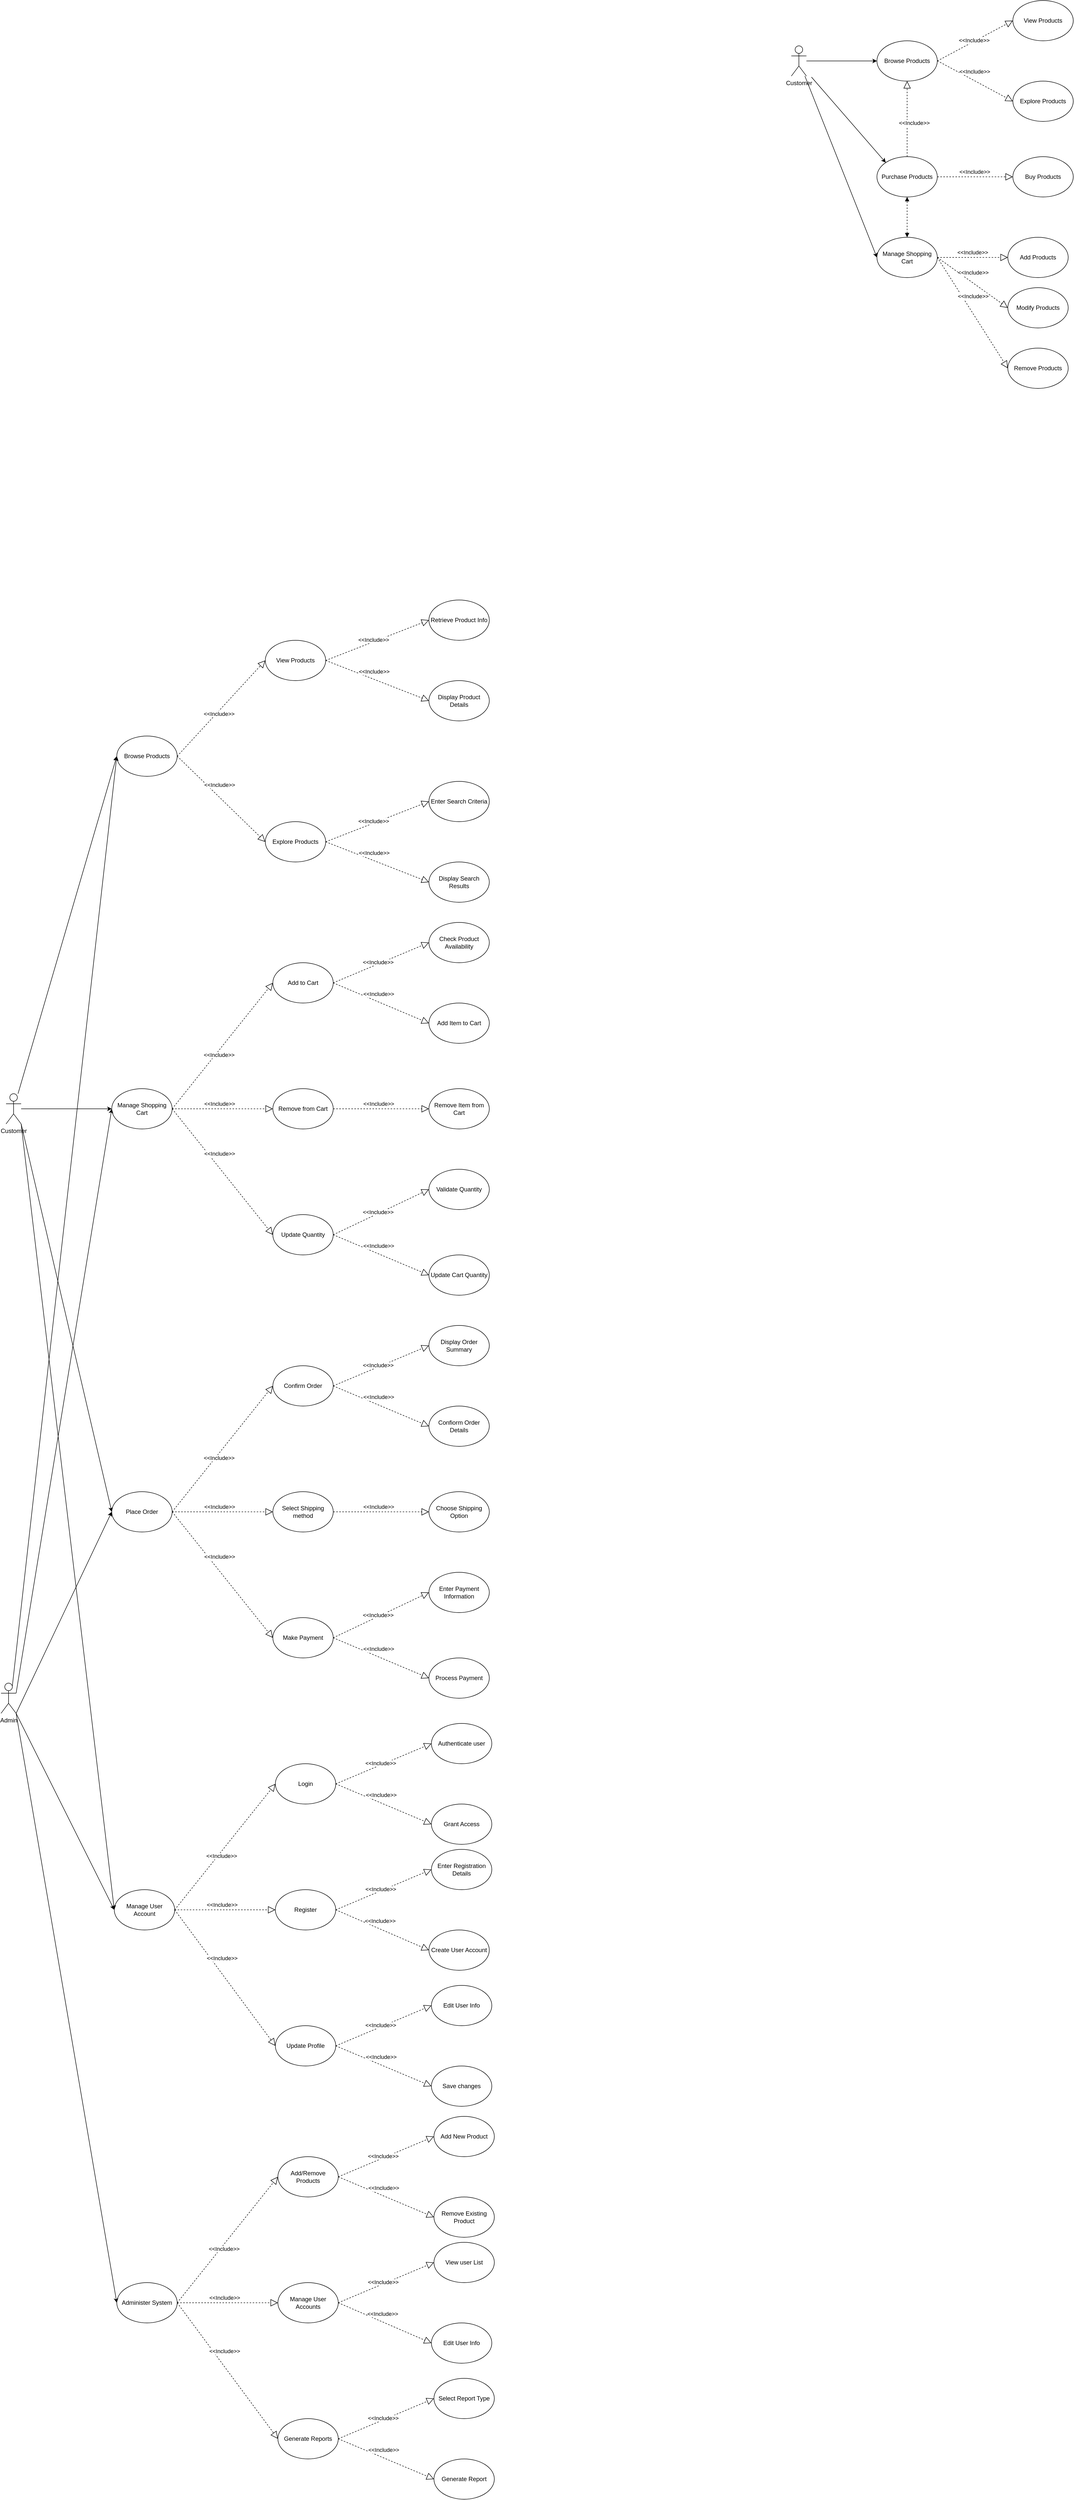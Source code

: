 <mxfile version="22.1.16" type="device">
  <diagram name="Page-1" id="H2FOLK643TPE5QBh98ee">
    <mxGraphModel dx="5736" dy="4572" grid="1" gridSize="10" guides="1" tooltips="1" connect="1" arrows="1" fold="1" page="1" pageScale="1" pageWidth="850" pageHeight="1100" math="0" shadow="0">
      <root>
        <mxCell id="0" />
        <mxCell id="1" parent="0" />
        <mxCell id="lQDMYS4VdhFnoV8wPL4G-13" style="edgeStyle=orthogonalEdgeStyle;rounded=0;orthogonalLoop=1;jettySize=auto;html=1;entryX=0;entryY=0.5;entryDx=0;entryDy=0;" parent="1" source="lQDMYS4VdhFnoV8wPL4G-1" target="lQDMYS4VdhFnoV8wPL4G-12" edge="1">
          <mxGeometry relative="1" as="geometry" />
        </mxCell>
        <mxCell id="lQDMYS4VdhFnoV8wPL4G-1" value="Customer" style="shape=umlActor;verticalLabelPosition=bottom;verticalAlign=top;html=1;outlineConnect=0;" parent="1" vertex="1">
          <mxGeometry x="1620" y="-500" width="30" height="60" as="geometry" />
        </mxCell>
        <mxCell id="lQDMYS4VdhFnoV8wPL4G-12" value="Browse Products" style="ellipse;whiteSpace=wrap;html=1;" parent="1" vertex="1">
          <mxGeometry x="1790" y="-510" width="120" height="80" as="geometry" />
        </mxCell>
        <mxCell id="lQDMYS4VdhFnoV8wPL4G-14" value="View&amp;nbsp;Products" style="ellipse;whiteSpace=wrap;html=1;" parent="1" vertex="1">
          <mxGeometry x="2060" y="-590" width="120" height="80" as="geometry" />
        </mxCell>
        <mxCell id="lQDMYS4VdhFnoV8wPL4G-16" value="Explore Products" style="ellipse;whiteSpace=wrap;html=1;" parent="1" vertex="1">
          <mxGeometry x="2060" y="-430" width="120" height="80" as="geometry" />
        </mxCell>
        <mxCell id="lQDMYS4VdhFnoV8wPL4G-18" value="" style="endArrow=block;dashed=1;endFill=0;endSize=12;html=1;rounded=0;exitX=1;exitY=0.5;exitDx=0;exitDy=0;entryX=0;entryY=0.5;entryDx=0;entryDy=0;" parent="1" target="lQDMYS4VdhFnoV8wPL4G-16" edge="1">
          <mxGeometry width="160" relative="1" as="geometry">
            <mxPoint x="1910" y="-470.34" as="sourcePoint" />
            <mxPoint x="2050" y="-470.34" as="targetPoint" />
          </mxGeometry>
        </mxCell>
        <mxCell id="lQDMYS4VdhFnoV8wPL4G-20" value="&amp;lt;&amp;lt;Include&amp;gt;&amp;gt;" style="edgeLabel;html=1;align=center;verticalAlign=middle;resizable=0;points=[];" parent="lQDMYS4VdhFnoV8wPL4G-18" vertex="1" connectable="0">
          <mxGeometry x="-0.217" y="1" relative="1" as="geometry">
            <mxPoint x="15" y="-9" as="offset" />
          </mxGeometry>
        </mxCell>
        <mxCell id="lQDMYS4VdhFnoV8wPL4G-21" value="" style="endArrow=block;dashed=1;endFill=0;endSize=12;html=1;rounded=0;exitX=1;exitY=0.5;exitDx=0;exitDy=0;entryX=0;entryY=0.5;entryDx=0;entryDy=0;" parent="1" source="lQDMYS4VdhFnoV8wPL4G-12" target="lQDMYS4VdhFnoV8wPL4G-14" edge="1">
          <mxGeometry width="160" relative="1" as="geometry">
            <mxPoint x="1930" y="-560" as="sourcePoint" />
            <mxPoint x="2070" y="-560" as="targetPoint" />
          </mxGeometry>
        </mxCell>
        <mxCell id="lQDMYS4VdhFnoV8wPL4G-22" value="&amp;lt;&amp;lt;Include&amp;gt;&amp;gt;" style="edgeLabel;html=1;align=center;verticalAlign=middle;resizable=0;points=[];" parent="lQDMYS4VdhFnoV8wPL4G-21" vertex="1" connectable="0">
          <mxGeometry x="-0.217" y="1" relative="1" as="geometry">
            <mxPoint x="15" y="-9" as="offset" />
          </mxGeometry>
        </mxCell>
        <mxCell id="lQDMYS4VdhFnoV8wPL4G-23" style="rounded=0;orthogonalLoop=1;jettySize=auto;html=1;entryX=0;entryY=0.5;entryDx=0;entryDy=0;" parent="1" source="lQDMYS4VdhFnoV8wPL4G-1" target="lQDMYS4VdhFnoV8wPL4G-34" edge="1">
          <mxGeometry relative="1" as="geometry">
            <mxPoint x="1610" y="-320.002" as="sourcePoint" />
            <mxPoint x="1750.0" y="-112.26" as="targetPoint" />
          </mxGeometry>
        </mxCell>
        <mxCell id="lQDMYS4VdhFnoV8wPL4G-25" value="Purchase Products" style="ellipse;whiteSpace=wrap;html=1;" parent="1" vertex="1">
          <mxGeometry x="1790" y="-280" width="120" height="80" as="geometry" />
        </mxCell>
        <mxCell id="lQDMYS4VdhFnoV8wPL4G-26" value="Buy Products" style="ellipse;whiteSpace=wrap;html=1;" parent="1" vertex="1">
          <mxGeometry x="2060" y="-280" width="120" height="80" as="geometry" />
        </mxCell>
        <mxCell id="lQDMYS4VdhFnoV8wPL4G-30" value="" style="endArrow=block;dashed=1;endFill=0;endSize=12;html=1;rounded=0;exitX=1;exitY=0.5;exitDx=0;exitDy=0;entryX=0;entryY=0.5;entryDx=0;entryDy=0;" parent="1" source="lQDMYS4VdhFnoV8wPL4G-25" target="lQDMYS4VdhFnoV8wPL4G-26" edge="1">
          <mxGeometry width="160" relative="1" as="geometry">
            <mxPoint x="1930" y="-330" as="sourcePoint" />
            <mxPoint x="2070" y="-330" as="targetPoint" />
          </mxGeometry>
        </mxCell>
        <mxCell id="lQDMYS4VdhFnoV8wPL4G-31" value="&amp;lt;&amp;lt;Include&amp;gt;&amp;gt;" style="edgeLabel;html=1;align=center;verticalAlign=middle;resizable=0;points=[];" parent="lQDMYS4VdhFnoV8wPL4G-30" vertex="1" connectable="0">
          <mxGeometry x="-0.217" y="1" relative="1" as="geometry">
            <mxPoint x="15" y="-9" as="offset" />
          </mxGeometry>
        </mxCell>
        <mxCell id="lQDMYS4VdhFnoV8wPL4G-32" value="" style="endArrow=block;dashed=1;endFill=0;endSize=12;html=1;rounded=0;exitX=0.5;exitY=0;exitDx=0;exitDy=0;entryX=0.5;entryY=1;entryDx=0;entryDy=0;" parent="1" source="lQDMYS4VdhFnoV8wPL4G-25" target="lQDMYS4VdhFnoV8wPL4G-12" edge="1">
          <mxGeometry width="160" relative="1" as="geometry">
            <mxPoint x="1860" y="-160" as="sourcePoint" />
            <mxPoint x="2010" y="-160" as="targetPoint" />
          </mxGeometry>
        </mxCell>
        <mxCell id="lQDMYS4VdhFnoV8wPL4G-33" value="&amp;lt;&amp;lt;Include&amp;gt;&amp;gt;" style="edgeLabel;html=1;align=center;verticalAlign=middle;resizable=0;points=[];" parent="lQDMYS4VdhFnoV8wPL4G-32" vertex="1" connectable="0">
          <mxGeometry x="-0.217" y="1" relative="1" as="geometry">
            <mxPoint x="15" y="-9" as="offset" />
          </mxGeometry>
        </mxCell>
        <mxCell id="lQDMYS4VdhFnoV8wPL4G-34" value="Manage Shopping Cart" style="ellipse;whiteSpace=wrap;html=1;" parent="1" vertex="1">
          <mxGeometry x="1790" y="-120" width="120" height="80" as="geometry" />
        </mxCell>
        <mxCell id="lQDMYS4VdhFnoV8wPL4G-35" value="Add Products" style="ellipse;whiteSpace=wrap;html=1;" parent="1" vertex="1">
          <mxGeometry x="2050" y="-120" width="120" height="80" as="geometry" />
        </mxCell>
        <mxCell id="lQDMYS4VdhFnoV8wPL4G-36" value="" style="endArrow=block;dashed=1;endFill=0;endSize=12;html=1;rounded=0;exitX=1;exitY=0.5;exitDx=0;exitDy=0;entryX=0;entryY=0.5;entryDx=0;entryDy=0;" parent="1" source="lQDMYS4VdhFnoV8wPL4G-34" target="lQDMYS4VdhFnoV8wPL4G-35" edge="1">
          <mxGeometry width="160" relative="1" as="geometry">
            <mxPoint x="1930" y="-170" as="sourcePoint" />
            <mxPoint x="2070" y="-170" as="targetPoint" />
          </mxGeometry>
        </mxCell>
        <mxCell id="lQDMYS4VdhFnoV8wPL4G-37" value="&amp;lt;&amp;lt;Include&amp;gt;&amp;gt;" style="edgeLabel;html=1;align=center;verticalAlign=middle;resizable=0;points=[];" parent="lQDMYS4VdhFnoV8wPL4G-36" vertex="1" connectable="0">
          <mxGeometry x="-0.217" y="1" relative="1" as="geometry">
            <mxPoint x="15" y="-9" as="offset" />
          </mxGeometry>
        </mxCell>
        <mxCell id="lQDMYS4VdhFnoV8wPL4G-42" style="rounded=0;orthogonalLoop=1;jettySize=auto;html=1;entryX=0;entryY=0;entryDx=0;entryDy=0;" parent="1" target="lQDMYS4VdhFnoV8wPL4G-25" edge="1">
          <mxGeometry relative="1" as="geometry">
            <mxPoint x="1660" y="-438" as="sourcePoint" />
            <mxPoint x="1800" y="-230" as="targetPoint" />
          </mxGeometry>
        </mxCell>
        <mxCell id="lQDMYS4VdhFnoV8wPL4G-43" value="Modify Products" style="ellipse;whiteSpace=wrap;html=1;" parent="1" vertex="1">
          <mxGeometry x="2050" y="-20" width="120" height="80" as="geometry" />
        </mxCell>
        <mxCell id="lQDMYS4VdhFnoV8wPL4G-44" value="" style="endArrow=block;dashed=1;endFill=0;endSize=12;html=1;rounded=0;exitX=1;exitY=0.5;exitDx=0;exitDy=0;entryX=0;entryY=0.5;entryDx=0;entryDy=0;" parent="1" source="lQDMYS4VdhFnoV8wPL4G-34" target="lQDMYS4VdhFnoV8wPL4G-43" edge="1">
          <mxGeometry width="160" relative="1" as="geometry">
            <mxPoint x="1910" y="20" as="sourcePoint" />
            <mxPoint x="2070" y="-70" as="targetPoint" />
          </mxGeometry>
        </mxCell>
        <mxCell id="lQDMYS4VdhFnoV8wPL4G-45" value="&amp;lt;&amp;lt;Include&amp;gt;&amp;gt;" style="edgeLabel;html=1;align=center;verticalAlign=middle;resizable=0;points=[];" parent="lQDMYS4VdhFnoV8wPL4G-44" vertex="1" connectable="0">
          <mxGeometry x="-0.217" y="1" relative="1" as="geometry">
            <mxPoint x="15" y="-9" as="offset" />
          </mxGeometry>
        </mxCell>
        <mxCell id="lQDMYS4VdhFnoV8wPL4G-46" value="Remove Products" style="ellipse;whiteSpace=wrap;html=1;" parent="1" vertex="1">
          <mxGeometry x="2050" y="100" width="120" height="80" as="geometry" />
        </mxCell>
        <mxCell id="lQDMYS4VdhFnoV8wPL4G-47" value="" style="endArrow=block;dashed=1;endFill=0;endSize=12;html=1;rounded=0;exitX=1;exitY=0.5;exitDx=0;exitDy=0;entryX=0;entryY=0.5;entryDx=0;entryDy=0;" parent="1" source="lQDMYS4VdhFnoV8wPL4G-34" target="lQDMYS4VdhFnoV8wPL4G-46" edge="1">
          <mxGeometry width="160" relative="1" as="geometry">
            <mxPoint x="1910" y="140" as="sourcePoint" />
            <mxPoint x="2070" y="50" as="targetPoint" />
          </mxGeometry>
        </mxCell>
        <mxCell id="lQDMYS4VdhFnoV8wPL4G-48" value="&amp;lt;&amp;lt;Include&amp;gt;&amp;gt;" style="edgeLabel;html=1;align=center;verticalAlign=middle;resizable=0;points=[];" parent="lQDMYS4VdhFnoV8wPL4G-47" vertex="1" connectable="0">
          <mxGeometry x="-0.217" y="1" relative="1" as="geometry">
            <mxPoint x="15" y="-9" as="offset" />
          </mxGeometry>
        </mxCell>
        <mxCell id="lQDMYS4VdhFnoV8wPL4G-51" value="" style="endArrow=block;startArrow=block;endFill=1;startFill=1;html=1;rounded=0;exitX=0.5;exitY=0;exitDx=0;exitDy=0;entryX=0.5;entryY=1;entryDx=0;entryDy=0;dashed=1;" parent="1" source="lQDMYS4VdhFnoV8wPL4G-34" target="lQDMYS4VdhFnoV8wPL4G-25" edge="1">
          <mxGeometry width="160" relative="1" as="geometry">
            <mxPoint x="1910" y="-160" as="sourcePoint" />
            <mxPoint x="2070" y="-160" as="targetPoint" />
          </mxGeometry>
        </mxCell>
        <mxCell id="QdD4jBaarpmnHsl3jWZD-4" value="Browse Products" style="ellipse;whiteSpace=wrap;html=1;" vertex="1" parent="1">
          <mxGeometry x="280" y="870" width="120" height="80" as="geometry" />
        </mxCell>
        <mxCell id="QdD4jBaarpmnHsl3jWZD-5" style="rounded=0;orthogonalLoop=1;jettySize=auto;html=1;entryX=0;entryY=0.5;entryDx=0;entryDy=0;" edge="1" parent="1" source="QdD4jBaarpmnHsl3jWZD-6" target="QdD4jBaarpmnHsl3jWZD-4">
          <mxGeometry relative="1" as="geometry">
            <mxPoint x="170" y="690" as="sourcePoint" />
            <mxPoint x="310" y="690" as="targetPoint" />
          </mxGeometry>
        </mxCell>
        <mxCell id="QdD4jBaarpmnHsl3jWZD-6" value="Customer" style="shape=umlActor;verticalLabelPosition=bottom;verticalAlign=top;html=1;outlineConnect=0;" vertex="1" parent="1">
          <mxGeometry x="60" y="1580" width="30" height="60" as="geometry" />
        </mxCell>
        <mxCell id="QdD4jBaarpmnHsl3jWZD-7" value="View&amp;nbsp;Products" style="ellipse;whiteSpace=wrap;html=1;" vertex="1" parent="1">
          <mxGeometry x="575" y="680" width="120" height="80" as="geometry" />
        </mxCell>
        <mxCell id="QdD4jBaarpmnHsl3jWZD-8" value="Explore Products" style="ellipse;whiteSpace=wrap;html=1;" vertex="1" parent="1">
          <mxGeometry x="575" y="1040" width="120" height="80" as="geometry" />
        </mxCell>
        <mxCell id="QdD4jBaarpmnHsl3jWZD-9" value="" style="endArrow=block;dashed=1;endFill=0;endSize=12;html=1;rounded=0;exitX=1;exitY=0.5;exitDx=0;exitDy=0;entryX=0;entryY=0.5;entryDx=0;entryDy=0;" edge="1" parent="1" target="QdD4jBaarpmnHsl3jWZD-8" source="QdD4jBaarpmnHsl3jWZD-4">
          <mxGeometry width="160" relative="1" as="geometry">
            <mxPoint x="425" y="909.66" as="sourcePoint" />
            <mxPoint x="565" y="909.66" as="targetPoint" />
          </mxGeometry>
        </mxCell>
        <mxCell id="QdD4jBaarpmnHsl3jWZD-10" value="&amp;lt;&amp;lt;Include&amp;gt;&amp;gt;" style="edgeLabel;html=1;align=center;verticalAlign=middle;resizable=0;points=[];" vertex="1" connectable="0" parent="QdD4jBaarpmnHsl3jWZD-9">
          <mxGeometry x="-0.217" y="1" relative="1" as="geometry">
            <mxPoint x="15" y="-9" as="offset" />
          </mxGeometry>
        </mxCell>
        <mxCell id="QdD4jBaarpmnHsl3jWZD-11" value="" style="endArrow=block;dashed=1;endFill=0;endSize=12;html=1;rounded=0;exitX=1;exitY=0.5;exitDx=0;exitDy=0;entryX=0;entryY=0.5;entryDx=0;entryDy=0;" edge="1" parent="1" target="QdD4jBaarpmnHsl3jWZD-7" source="QdD4jBaarpmnHsl3jWZD-4">
          <mxGeometry width="160" relative="1" as="geometry">
            <mxPoint x="425" y="910" as="sourcePoint" />
            <mxPoint x="585" y="820" as="targetPoint" />
          </mxGeometry>
        </mxCell>
        <mxCell id="QdD4jBaarpmnHsl3jWZD-12" value="&amp;lt;&amp;lt;Include&amp;gt;&amp;gt;" style="edgeLabel;html=1;align=center;verticalAlign=middle;resizable=0;points=[];" vertex="1" connectable="0" parent="QdD4jBaarpmnHsl3jWZD-11">
          <mxGeometry x="-0.217" y="1" relative="1" as="geometry">
            <mxPoint x="15" y="-9" as="offset" />
          </mxGeometry>
        </mxCell>
        <mxCell id="QdD4jBaarpmnHsl3jWZD-13" value="Manage Shopping Cart" style="ellipse;whiteSpace=wrap;html=1;" vertex="1" parent="1">
          <mxGeometry x="270" y="1570" width="120" height="80" as="geometry" />
        </mxCell>
        <mxCell id="QdD4jBaarpmnHsl3jWZD-14" value="Add to Cart" style="ellipse;whiteSpace=wrap;html=1;" vertex="1" parent="1">
          <mxGeometry x="590" y="1320" width="120" height="80" as="geometry" />
        </mxCell>
        <mxCell id="QdD4jBaarpmnHsl3jWZD-15" value="Remove from Cart" style="ellipse;whiteSpace=wrap;html=1;" vertex="1" parent="1">
          <mxGeometry x="590" y="1570" width="120" height="80" as="geometry" />
        </mxCell>
        <mxCell id="QdD4jBaarpmnHsl3jWZD-16" value="" style="endArrow=block;dashed=1;endFill=0;endSize=12;html=1;rounded=0;exitX=1;exitY=0.5;exitDx=0;exitDy=0;entryX=0;entryY=0.5;entryDx=0;entryDy=0;" edge="1" parent="1" target="QdD4jBaarpmnHsl3jWZD-15" source="QdD4jBaarpmnHsl3jWZD-13">
          <mxGeometry width="160" relative="1" as="geometry">
            <mxPoint x="392.5" y="1290" as="sourcePoint" />
            <mxPoint x="557.5" y="1289.66" as="targetPoint" />
          </mxGeometry>
        </mxCell>
        <mxCell id="QdD4jBaarpmnHsl3jWZD-17" value="&amp;lt;&amp;lt;Include&amp;gt;&amp;gt;" style="edgeLabel;html=1;align=center;verticalAlign=middle;resizable=0;points=[];" vertex="1" connectable="0" parent="QdD4jBaarpmnHsl3jWZD-16">
          <mxGeometry x="-0.217" y="1" relative="1" as="geometry">
            <mxPoint x="15" y="-9" as="offset" />
          </mxGeometry>
        </mxCell>
        <mxCell id="QdD4jBaarpmnHsl3jWZD-18" value="" style="endArrow=block;dashed=1;endFill=0;endSize=12;html=1;rounded=0;exitX=1;exitY=0.5;exitDx=0;exitDy=0;entryX=0;entryY=0.5;entryDx=0;entryDy=0;" edge="1" parent="1" target="QdD4jBaarpmnHsl3jWZD-14" source="QdD4jBaarpmnHsl3jWZD-13">
          <mxGeometry width="160" relative="1" as="geometry">
            <mxPoint x="392.5" y="1290" as="sourcePoint" />
            <mxPoint x="577.5" y="1200" as="targetPoint" />
          </mxGeometry>
        </mxCell>
        <mxCell id="QdD4jBaarpmnHsl3jWZD-19" value="&amp;lt;&amp;lt;Include&amp;gt;&amp;gt;" style="edgeLabel;html=1;align=center;verticalAlign=middle;resizable=0;points=[];" vertex="1" connectable="0" parent="QdD4jBaarpmnHsl3jWZD-18">
          <mxGeometry x="-0.217" y="1" relative="1" as="geometry">
            <mxPoint x="15" y="-9" as="offset" />
          </mxGeometry>
        </mxCell>
        <mxCell id="QdD4jBaarpmnHsl3jWZD-20" value="Update Quantity" style="ellipse;whiteSpace=wrap;html=1;" vertex="1" parent="1">
          <mxGeometry x="590" y="1820" width="120" height="80" as="geometry" />
        </mxCell>
        <mxCell id="QdD4jBaarpmnHsl3jWZD-21" value="" style="endArrow=block;dashed=1;endFill=0;endSize=12;html=1;rounded=0;exitX=1;exitY=0.5;exitDx=0;exitDy=0;entryX=0;entryY=0.5;entryDx=0;entryDy=0;" edge="1" parent="1" target="QdD4jBaarpmnHsl3jWZD-20" source="QdD4jBaarpmnHsl3jWZD-13">
          <mxGeometry width="160" relative="1" as="geometry">
            <mxPoint x="370" y="1420" as="sourcePoint" />
            <mxPoint x="567.5" y="1379.66" as="targetPoint" />
          </mxGeometry>
        </mxCell>
        <mxCell id="QdD4jBaarpmnHsl3jWZD-22" value="&amp;lt;&amp;lt;Include&amp;gt;&amp;gt;" style="edgeLabel;html=1;align=center;verticalAlign=middle;resizable=0;points=[];" vertex="1" connectable="0" parent="QdD4jBaarpmnHsl3jWZD-21">
          <mxGeometry x="-0.217" y="1" relative="1" as="geometry">
            <mxPoint x="15" y="-9" as="offset" />
          </mxGeometry>
        </mxCell>
        <mxCell id="QdD4jBaarpmnHsl3jWZD-23" value="Check Product Availability" style="ellipse;whiteSpace=wrap;html=1;" vertex="1" parent="1">
          <mxGeometry x="900" y="1240" width="120" height="80" as="geometry" />
        </mxCell>
        <mxCell id="QdD4jBaarpmnHsl3jWZD-24" value="Add Item to Cart" style="ellipse;whiteSpace=wrap;html=1;" vertex="1" parent="1">
          <mxGeometry x="900" y="1400" width="120" height="80" as="geometry" />
        </mxCell>
        <mxCell id="QdD4jBaarpmnHsl3jWZD-25" value="" style="endArrow=block;dashed=1;endFill=0;endSize=12;html=1;rounded=0;exitX=1;exitY=0.5;exitDx=0;exitDy=0;entryX=0;entryY=0.5;entryDx=0;entryDy=0;" edge="1" parent="1" target="QdD4jBaarpmnHsl3jWZD-24" source="QdD4jBaarpmnHsl3jWZD-14">
          <mxGeometry width="160" relative="1" as="geometry">
            <mxPoint x="820" y="1260" as="sourcePoint" />
            <mxPoint x="985" y="1259.66" as="targetPoint" />
          </mxGeometry>
        </mxCell>
        <mxCell id="QdD4jBaarpmnHsl3jWZD-26" value="&amp;lt;&amp;lt;Include&amp;gt;&amp;gt;" style="edgeLabel;html=1;align=center;verticalAlign=middle;resizable=0;points=[];" vertex="1" connectable="0" parent="QdD4jBaarpmnHsl3jWZD-25">
          <mxGeometry x="-0.217" y="1" relative="1" as="geometry">
            <mxPoint x="15" y="-9" as="offset" />
          </mxGeometry>
        </mxCell>
        <mxCell id="QdD4jBaarpmnHsl3jWZD-27" value="" style="endArrow=block;dashed=1;endFill=0;endSize=12;html=1;rounded=0;exitX=1;exitY=0.5;exitDx=0;exitDy=0;entryX=0;entryY=0.5;entryDx=0;entryDy=0;" edge="1" parent="1" target="QdD4jBaarpmnHsl3jWZD-23" source="QdD4jBaarpmnHsl3jWZD-14">
          <mxGeometry width="160" relative="1" as="geometry">
            <mxPoint x="820" y="1260" as="sourcePoint" />
            <mxPoint x="1005" y="1170" as="targetPoint" />
          </mxGeometry>
        </mxCell>
        <mxCell id="QdD4jBaarpmnHsl3jWZD-28" value="&amp;lt;&amp;lt;Include&amp;gt;&amp;gt;" style="edgeLabel;html=1;align=center;verticalAlign=middle;resizable=0;points=[];" vertex="1" connectable="0" parent="QdD4jBaarpmnHsl3jWZD-27">
          <mxGeometry x="-0.217" y="1" relative="1" as="geometry">
            <mxPoint x="15" y="-9" as="offset" />
          </mxGeometry>
        </mxCell>
        <mxCell id="QdD4jBaarpmnHsl3jWZD-29" value="Retrieve Product Info" style="ellipse;whiteSpace=wrap;html=1;" vertex="1" parent="1">
          <mxGeometry x="900" y="600" width="120" height="80" as="geometry" />
        </mxCell>
        <mxCell id="QdD4jBaarpmnHsl3jWZD-30" value="Display Product Details" style="ellipse;whiteSpace=wrap;html=1;" vertex="1" parent="1">
          <mxGeometry x="900" y="760" width="120" height="80" as="geometry" />
        </mxCell>
        <mxCell id="QdD4jBaarpmnHsl3jWZD-31" value="" style="endArrow=block;dashed=1;endFill=0;endSize=12;html=1;rounded=0;exitX=1;exitY=0.5;exitDx=0;exitDy=0;entryX=0;entryY=0.5;entryDx=0;entryDy=0;" edge="1" parent="1" target="QdD4jBaarpmnHsl3jWZD-30" source="QdD4jBaarpmnHsl3jWZD-7">
          <mxGeometry width="160" relative="1" as="geometry">
            <mxPoint x="790" y="860" as="sourcePoint" />
            <mxPoint x="1087" y="869.66" as="targetPoint" />
          </mxGeometry>
        </mxCell>
        <mxCell id="QdD4jBaarpmnHsl3jWZD-32" value="&amp;lt;&amp;lt;Include&amp;gt;&amp;gt;" style="edgeLabel;html=1;align=center;verticalAlign=middle;resizable=0;points=[];" vertex="1" connectable="0" parent="QdD4jBaarpmnHsl3jWZD-31">
          <mxGeometry x="-0.217" y="1" relative="1" as="geometry">
            <mxPoint x="15" y="-9" as="offset" />
          </mxGeometry>
        </mxCell>
        <mxCell id="QdD4jBaarpmnHsl3jWZD-33" value="" style="endArrow=block;dashed=1;endFill=0;endSize=12;html=1;rounded=0;exitX=1;exitY=0.5;exitDx=0;exitDy=0;entryX=0;entryY=0.5;entryDx=0;entryDy=0;" edge="1" parent="1" target="QdD4jBaarpmnHsl3jWZD-29" source="QdD4jBaarpmnHsl3jWZD-7">
          <mxGeometry width="160" relative="1" as="geometry">
            <mxPoint x="790" y="860" as="sourcePoint" />
            <mxPoint x="1107" y="780" as="targetPoint" />
          </mxGeometry>
        </mxCell>
        <mxCell id="QdD4jBaarpmnHsl3jWZD-34" value="&amp;lt;&amp;lt;Include&amp;gt;&amp;gt;" style="edgeLabel;html=1;align=center;verticalAlign=middle;resizable=0;points=[];" vertex="1" connectable="0" parent="QdD4jBaarpmnHsl3jWZD-33">
          <mxGeometry x="-0.217" y="1" relative="1" as="geometry">
            <mxPoint x="15" y="-9" as="offset" />
          </mxGeometry>
        </mxCell>
        <mxCell id="QdD4jBaarpmnHsl3jWZD-35" value="Enter Search Criteria" style="ellipse;whiteSpace=wrap;html=1;" vertex="1" parent="1">
          <mxGeometry x="900" y="960" width="120" height="80" as="geometry" />
        </mxCell>
        <mxCell id="QdD4jBaarpmnHsl3jWZD-36" value="Display Search Results" style="ellipse;whiteSpace=wrap;html=1;" vertex="1" parent="1">
          <mxGeometry x="900" y="1120" width="120" height="80" as="geometry" />
        </mxCell>
        <mxCell id="QdD4jBaarpmnHsl3jWZD-37" value="" style="endArrow=block;dashed=1;endFill=0;endSize=12;html=1;rounded=0;exitX=1;exitY=0.5;exitDx=0;exitDy=0;entryX=0;entryY=0.5;entryDx=0;entryDy=0;" edge="1" parent="1" target="QdD4jBaarpmnHsl3jWZD-36" source="QdD4jBaarpmnHsl3jWZD-8">
          <mxGeometry width="160" relative="1" as="geometry">
            <mxPoint x="705" y="1010" as="sourcePoint" />
            <mxPoint x="1097" y="1009.66" as="targetPoint" />
          </mxGeometry>
        </mxCell>
        <mxCell id="QdD4jBaarpmnHsl3jWZD-38" value="&amp;lt;&amp;lt;Include&amp;gt;&amp;gt;" style="edgeLabel;html=1;align=center;verticalAlign=middle;resizable=0;points=[];" vertex="1" connectable="0" parent="QdD4jBaarpmnHsl3jWZD-37">
          <mxGeometry x="-0.217" y="1" relative="1" as="geometry">
            <mxPoint x="15" y="-9" as="offset" />
          </mxGeometry>
        </mxCell>
        <mxCell id="QdD4jBaarpmnHsl3jWZD-39" value="" style="endArrow=block;dashed=1;endFill=0;endSize=12;html=1;rounded=0;exitX=1;exitY=0.5;exitDx=0;exitDy=0;entryX=0;entryY=0.5;entryDx=0;entryDy=0;" edge="1" parent="1" target="QdD4jBaarpmnHsl3jWZD-35" source="QdD4jBaarpmnHsl3jWZD-8">
          <mxGeometry width="160" relative="1" as="geometry">
            <mxPoint x="705" y="1010" as="sourcePoint" />
            <mxPoint x="1117" y="920" as="targetPoint" />
          </mxGeometry>
        </mxCell>
        <mxCell id="QdD4jBaarpmnHsl3jWZD-40" value="&amp;lt;&amp;lt;Include&amp;gt;&amp;gt;" style="edgeLabel;html=1;align=center;verticalAlign=middle;resizable=0;points=[];" vertex="1" connectable="0" parent="QdD4jBaarpmnHsl3jWZD-39">
          <mxGeometry x="-0.217" y="1" relative="1" as="geometry">
            <mxPoint x="15" y="-9" as="offset" />
          </mxGeometry>
        </mxCell>
        <mxCell id="QdD4jBaarpmnHsl3jWZD-41" value="Remove Item from Cart" style="ellipse;whiteSpace=wrap;html=1;" vertex="1" parent="1">
          <mxGeometry x="900" y="1570" width="120" height="80" as="geometry" />
        </mxCell>
        <mxCell id="QdD4jBaarpmnHsl3jWZD-45" value="" style="endArrow=block;dashed=1;endFill=0;endSize=12;html=1;rounded=0;exitX=1;exitY=0.5;exitDx=0;exitDy=0;entryX=0;entryY=0.5;entryDx=0;entryDy=0;" edge="1" parent="1" target="QdD4jBaarpmnHsl3jWZD-41" source="QdD4jBaarpmnHsl3jWZD-15">
          <mxGeometry width="160" relative="1" as="geometry">
            <mxPoint x="780" y="1650" as="sourcePoint" />
            <mxPoint x="1075" y="1460" as="targetPoint" />
          </mxGeometry>
        </mxCell>
        <mxCell id="QdD4jBaarpmnHsl3jWZD-46" value="&amp;lt;&amp;lt;Include&amp;gt;&amp;gt;" style="edgeLabel;html=1;align=center;verticalAlign=middle;resizable=0;points=[];" vertex="1" connectable="0" parent="QdD4jBaarpmnHsl3jWZD-45">
          <mxGeometry x="-0.217" y="1" relative="1" as="geometry">
            <mxPoint x="15" y="-9" as="offset" />
          </mxGeometry>
        </mxCell>
        <mxCell id="QdD4jBaarpmnHsl3jWZD-47" value="Validate Quantity" style="ellipse;whiteSpace=wrap;html=1;" vertex="1" parent="1">
          <mxGeometry x="900" y="1730" width="120" height="80" as="geometry" />
        </mxCell>
        <mxCell id="QdD4jBaarpmnHsl3jWZD-48" value="Update Cart Quantity" style="ellipse;whiteSpace=wrap;html=1;" vertex="1" parent="1">
          <mxGeometry x="900" y="1900" width="120" height="80" as="geometry" />
        </mxCell>
        <mxCell id="QdD4jBaarpmnHsl3jWZD-49" value="" style="endArrow=block;dashed=1;endFill=0;endSize=12;html=1;rounded=0;entryX=0;entryY=0.5;entryDx=0;entryDy=0;exitX=1;exitY=0.5;exitDx=0;exitDy=0;" edge="1" parent="1" target="QdD4jBaarpmnHsl3jWZD-48" source="QdD4jBaarpmnHsl3jWZD-20">
          <mxGeometry width="160" relative="1" as="geometry">
            <mxPoint x="750" y="1820" as="sourcePoint" />
            <mxPoint x="1025" y="1719.66" as="targetPoint" />
          </mxGeometry>
        </mxCell>
        <mxCell id="QdD4jBaarpmnHsl3jWZD-50" value="&amp;lt;&amp;lt;Include&amp;gt;&amp;gt;" style="edgeLabel;html=1;align=center;verticalAlign=middle;resizable=0;points=[];" vertex="1" connectable="0" parent="QdD4jBaarpmnHsl3jWZD-49">
          <mxGeometry x="-0.217" y="1" relative="1" as="geometry">
            <mxPoint x="15" y="-9" as="offset" />
          </mxGeometry>
        </mxCell>
        <mxCell id="QdD4jBaarpmnHsl3jWZD-51" value="" style="endArrow=block;dashed=1;endFill=0;endSize=12;html=1;rounded=0;entryX=0;entryY=0.5;entryDx=0;entryDy=0;exitX=1;exitY=0.5;exitDx=0;exitDy=0;" edge="1" parent="1" target="QdD4jBaarpmnHsl3jWZD-47" source="QdD4jBaarpmnHsl3jWZD-20">
          <mxGeometry width="160" relative="1" as="geometry">
            <mxPoint x="730" y="1810" as="sourcePoint" />
            <mxPoint x="1045" y="1630" as="targetPoint" />
          </mxGeometry>
        </mxCell>
        <mxCell id="QdD4jBaarpmnHsl3jWZD-52" value="&amp;lt;&amp;lt;Include&amp;gt;&amp;gt;" style="edgeLabel;html=1;align=center;verticalAlign=middle;resizable=0;points=[];" vertex="1" connectable="0" parent="QdD4jBaarpmnHsl3jWZD-51">
          <mxGeometry x="-0.217" y="1" relative="1" as="geometry">
            <mxPoint x="15" y="-9" as="offset" />
          </mxGeometry>
        </mxCell>
        <mxCell id="QdD4jBaarpmnHsl3jWZD-53" value="Place Order" style="ellipse;whiteSpace=wrap;html=1;" vertex="1" parent="1">
          <mxGeometry x="270" y="2370" width="120" height="80" as="geometry" />
        </mxCell>
        <mxCell id="QdD4jBaarpmnHsl3jWZD-54" value="Confirm Order" style="ellipse;whiteSpace=wrap;html=1;" vertex="1" parent="1">
          <mxGeometry x="590" y="2120" width="120" height="80" as="geometry" />
        </mxCell>
        <mxCell id="QdD4jBaarpmnHsl3jWZD-55" value="Select Shipping method" style="ellipse;whiteSpace=wrap;html=1;" vertex="1" parent="1">
          <mxGeometry x="590" y="2370" width="120" height="80" as="geometry" />
        </mxCell>
        <mxCell id="QdD4jBaarpmnHsl3jWZD-56" value="" style="endArrow=block;dashed=1;endFill=0;endSize=12;html=1;rounded=0;exitX=1;exitY=0.5;exitDx=0;exitDy=0;entryX=0;entryY=0.5;entryDx=0;entryDy=0;" edge="1" parent="1" source="QdD4jBaarpmnHsl3jWZD-53" target="QdD4jBaarpmnHsl3jWZD-55">
          <mxGeometry width="160" relative="1" as="geometry">
            <mxPoint x="392.5" y="2090" as="sourcePoint" />
            <mxPoint x="557.5" y="2089.66" as="targetPoint" />
          </mxGeometry>
        </mxCell>
        <mxCell id="QdD4jBaarpmnHsl3jWZD-57" value="&amp;lt;&amp;lt;Include&amp;gt;&amp;gt;" style="edgeLabel;html=1;align=center;verticalAlign=middle;resizable=0;points=[];" vertex="1" connectable="0" parent="QdD4jBaarpmnHsl3jWZD-56">
          <mxGeometry x="-0.217" y="1" relative="1" as="geometry">
            <mxPoint x="15" y="-9" as="offset" />
          </mxGeometry>
        </mxCell>
        <mxCell id="QdD4jBaarpmnHsl3jWZD-58" value="" style="endArrow=block;dashed=1;endFill=0;endSize=12;html=1;rounded=0;exitX=1;exitY=0.5;exitDx=0;exitDy=0;entryX=0;entryY=0.5;entryDx=0;entryDy=0;" edge="1" parent="1" source="QdD4jBaarpmnHsl3jWZD-53" target="QdD4jBaarpmnHsl3jWZD-54">
          <mxGeometry width="160" relative="1" as="geometry">
            <mxPoint x="392.5" y="2090" as="sourcePoint" />
            <mxPoint x="577.5" y="2000" as="targetPoint" />
          </mxGeometry>
        </mxCell>
        <mxCell id="QdD4jBaarpmnHsl3jWZD-59" value="&amp;lt;&amp;lt;Include&amp;gt;&amp;gt;" style="edgeLabel;html=1;align=center;verticalAlign=middle;resizable=0;points=[];" vertex="1" connectable="0" parent="QdD4jBaarpmnHsl3jWZD-58">
          <mxGeometry x="-0.217" y="1" relative="1" as="geometry">
            <mxPoint x="15" y="-9" as="offset" />
          </mxGeometry>
        </mxCell>
        <mxCell id="QdD4jBaarpmnHsl3jWZD-60" value="Make Payment" style="ellipse;whiteSpace=wrap;html=1;" vertex="1" parent="1">
          <mxGeometry x="590" y="2620" width="120" height="80" as="geometry" />
        </mxCell>
        <mxCell id="QdD4jBaarpmnHsl3jWZD-61" value="" style="endArrow=block;dashed=1;endFill=0;endSize=12;html=1;rounded=0;exitX=1;exitY=0.5;exitDx=0;exitDy=0;entryX=0;entryY=0.5;entryDx=0;entryDy=0;" edge="1" parent="1" source="QdD4jBaarpmnHsl3jWZD-53" target="QdD4jBaarpmnHsl3jWZD-60">
          <mxGeometry width="160" relative="1" as="geometry">
            <mxPoint x="370" y="2220" as="sourcePoint" />
            <mxPoint x="567.5" y="2179.66" as="targetPoint" />
          </mxGeometry>
        </mxCell>
        <mxCell id="QdD4jBaarpmnHsl3jWZD-62" value="&amp;lt;&amp;lt;Include&amp;gt;&amp;gt;" style="edgeLabel;html=1;align=center;verticalAlign=middle;resizable=0;points=[];" vertex="1" connectable="0" parent="QdD4jBaarpmnHsl3jWZD-61">
          <mxGeometry x="-0.217" y="1" relative="1" as="geometry">
            <mxPoint x="15" y="-9" as="offset" />
          </mxGeometry>
        </mxCell>
        <mxCell id="QdD4jBaarpmnHsl3jWZD-63" value="Display Order Summary" style="ellipse;whiteSpace=wrap;html=1;" vertex="1" parent="1">
          <mxGeometry x="900" y="2040" width="120" height="80" as="geometry" />
        </mxCell>
        <mxCell id="QdD4jBaarpmnHsl3jWZD-64" value="Confiorm Order Details" style="ellipse;whiteSpace=wrap;html=1;" vertex="1" parent="1">
          <mxGeometry x="900" y="2200" width="120" height="80" as="geometry" />
        </mxCell>
        <mxCell id="QdD4jBaarpmnHsl3jWZD-65" value="" style="endArrow=block;dashed=1;endFill=0;endSize=12;html=1;rounded=0;exitX=1;exitY=0.5;exitDx=0;exitDy=0;entryX=0;entryY=0.5;entryDx=0;entryDy=0;" edge="1" parent="1" source="QdD4jBaarpmnHsl3jWZD-54" target="QdD4jBaarpmnHsl3jWZD-64">
          <mxGeometry width="160" relative="1" as="geometry">
            <mxPoint x="820" y="2060" as="sourcePoint" />
            <mxPoint x="985" y="2059.66" as="targetPoint" />
          </mxGeometry>
        </mxCell>
        <mxCell id="QdD4jBaarpmnHsl3jWZD-66" value="&amp;lt;&amp;lt;Include&amp;gt;&amp;gt;" style="edgeLabel;html=1;align=center;verticalAlign=middle;resizable=0;points=[];" vertex="1" connectable="0" parent="QdD4jBaarpmnHsl3jWZD-65">
          <mxGeometry x="-0.217" y="1" relative="1" as="geometry">
            <mxPoint x="15" y="-9" as="offset" />
          </mxGeometry>
        </mxCell>
        <mxCell id="QdD4jBaarpmnHsl3jWZD-67" value="" style="endArrow=block;dashed=1;endFill=0;endSize=12;html=1;rounded=0;exitX=1;exitY=0.5;exitDx=0;exitDy=0;entryX=0;entryY=0.5;entryDx=0;entryDy=0;" edge="1" parent="1" source="QdD4jBaarpmnHsl3jWZD-54" target="QdD4jBaarpmnHsl3jWZD-63">
          <mxGeometry width="160" relative="1" as="geometry">
            <mxPoint x="820" y="2060" as="sourcePoint" />
            <mxPoint x="1005" y="1970" as="targetPoint" />
          </mxGeometry>
        </mxCell>
        <mxCell id="QdD4jBaarpmnHsl3jWZD-68" value="&amp;lt;&amp;lt;Include&amp;gt;&amp;gt;" style="edgeLabel;html=1;align=center;verticalAlign=middle;resizable=0;points=[];" vertex="1" connectable="0" parent="QdD4jBaarpmnHsl3jWZD-67">
          <mxGeometry x="-0.217" y="1" relative="1" as="geometry">
            <mxPoint x="15" y="-9" as="offset" />
          </mxGeometry>
        </mxCell>
        <mxCell id="QdD4jBaarpmnHsl3jWZD-69" value="Choose Shipping Option" style="ellipse;whiteSpace=wrap;html=1;" vertex="1" parent="1">
          <mxGeometry x="900" y="2370" width="120" height="80" as="geometry" />
        </mxCell>
        <mxCell id="QdD4jBaarpmnHsl3jWZD-70" value="" style="endArrow=block;dashed=1;endFill=0;endSize=12;html=1;rounded=0;exitX=1;exitY=0.5;exitDx=0;exitDy=0;entryX=0;entryY=0.5;entryDx=0;entryDy=0;" edge="1" parent="1" source="QdD4jBaarpmnHsl3jWZD-55" target="QdD4jBaarpmnHsl3jWZD-69">
          <mxGeometry width="160" relative="1" as="geometry">
            <mxPoint x="780" y="2450" as="sourcePoint" />
            <mxPoint x="1075" y="2260" as="targetPoint" />
          </mxGeometry>
        </mxCell>
        <mxCell id="QdD4jBaarpmnHsl3jWZD-71" value="&amp;lt;&amp;lt;Include&amp;gt;&amp;gt;" style="edgeLabel;html=1;align=center;verticalAlign=middle;resizable=0;points=[];" vertex="1" connectable="0" parent="QdD4jBaarpmnHsl3jWZD-70">
          <mxGeometry x="-0.217" y="1" relative="1" as="geometry">
            <mxPoint x="15" y="-9" as="offset" />
          </mxGeometry>
        </mxCell>
        <mxCell id="QdD4jBaarpmnHsl3jWZD-72" value="Enter Payment Information" style="ellipse;whiteSpace=wrap;html=1;" vertex="1" parent="1">
          <mxGeometry x="900" y="2530" width="120" height="80" as="geometry" />
        </mxCell>
        <mxCell id="QdD4jBaarpmnHsl3jWZD-73" value="Process Payment" style="ellipse;whiteSpace=wrap;html=1;" vertex="1" parent="1">
          <mxGeometry x="900" y="2700" width="120" height="80" as="geometry" />
        </mxCell>
        <mxCell id="QdD4jBaarpmnHsl3jWZD-74" value="" style="endArrow=block;dashed=1;endFill=0;endSize=12;html=1;rounded=0;entryX=0;entryY=0.5;entryDx=0;entryDy=0;exitX=1;exitY=0.5;exitDx=0;exitDy=0;" edge="1" parent="1" source="QdD4jBaarpmnHsl3jWZD-60" target="QdD4jBaarpmnHsl3jWZD-73">
          <mxGeometry width="160" relative="1" as="geometry">
            <mxPoint x="750" y="2620" as="sourcePoint" />
            <mxPoint x="1025" y="2519.66" as="targetPoint" />
          </mxGeometry>
        </mxCell>
        <mxCell id="QdD4jBaarpmnHsl3jWZD-75" value="&amp;lt;&amp;lt;Include&amp;gt;&amp;gt;" style="edgeLabel;html=1;align=center;verticalAlign=middle;resizable=0;points=[];" vertex="1" connectable="0" parent="QdD4jBaarpmnHsl3jWZD-74">
          <mxGeometry x="-0.217" y="1" relative="1" as="geometry">
            <mxPoint x="15" y="-9" as="offset" />
          </mxGeometry>
        </mxCell>
        <mxCell id="QdD4jBaarpmnHsl3jWZD-76" value="" style="endArrow=block;dashed=1;endFill=0;endSize=12;html=1;rounded=0;entryX=0;entryY=0.5;entryDx=0;entryDy=0;exitX=1;exitY=0.5;exitDx=0;exitDy=0;" edge="1" parent="1" source="QdD4jBaarpmnHsl3jWZD-60" target="QdD4jBaarpmnHsl3jWZD-72">
          <mxGeometry width="160" relative="1" as="geometry">
            <mxPoint x="730" y="2610" as="sourcePoint" />
            <mxPoint x="1045" y="2430" as="targetPoint" />
          </mxGeometry>
        </mxCell>
        <mxCell id="QdD4jBaarpmnHsl3jWZD-77" value="&amp;lt;&amp;lt;Include&amp;gt;&amp;gt;" style="edgeLabel;html=1;align=center;verticalAlign=middle;resizable=0;points=[];" vertex="1" connectable="0" parent="QdD4jBaarpmnHsl3jWZD-76">
          <mxGeometry x="-0.217" y="1" relative="1" as="geometry">
            <mxPoint x="15" y="-9" as="offset" />
          </mxGeometry>
        </mxCell>
        <mxCell id="QdD4jBaarpmnHsl3jWZD-78" value="Manage User Account" style="ellipse;whiteSpace=wrap;html=1;" vertex="1" parent="1">
          <mxGeometry x="275" y="3160" width="120" height="80" as="geometry" />
        </mxCell>
        <mxCell id="QdD4jBaarpmnHsl3jWZD-79" value="Login" style="ellipse;whiteSpace=wrap;html=1;" vertex="1" parent="1">
          <mxGeometry x="595" y="2910" width="120" height="80" as="geometry" />
        </mxCell>
        <mxCell id="QdD4jBaarpmnHsl3jWZD-80" value="Register" style="ellipse;whiteSpace=wrap;html=1;" vertex="1" parent="1">
          <mxGeometry x="595" y="3160" width="120" height="80" as="geometry" />
        </mxCell>
        <mxCell id="QdD4jBaarpmnHsl3jWZD-81" value="" style="endArrow=block;dashed=1;endFill=0;endSize=12;html=1;rounded=0;exitX=1;exitY=0.5;exitDx=0;exitDy=0;entryX=0;entryY=0.5;entryDx=0;entryDy=0;" edge="1" parent="1" source="QdD4jBaarpmnHsl3jWZD-78" target="QdD4jBaarpmnHsl3jWZD-80">
          <mxGeometry width="160" relative="1" as="geometry">
            <mxPoint x="397.5" y="2880" as="sourcePoint" />
            <mxPoint x="562.5" y="2879.66" as="targetPoint" />
          </mxGeometry>
        </mxCell>
        <mxCell id="QdD4jBaarpmnHsl3jWZD-82" value="&amp;lt;&amp;lt;Include&amp;gt;&amp;gt;" style="edgeLabel;html=1;align=center;verticalAlign=middle;resizable=0;points=[];" vertex="1" connectable="0" parent="QdD4jBaarpmnHsl3jWZD-81">
          <mxGeometry x="-0.217" y="1" relative="1" as="geometry">
            <mxPoint x="15" y="-9" as="offset" />
          </mxGeometry>
        </mxCell>
        <mxCell id="QdD4jBaarpmnHsl3jWZD-83" value="" style="endArrow=block;dashed=1;endFill=0;endSize=12;html=1;rounded=0;exitX=1;exitY=0.5;exitDx=0;exitDy=0;entryX=0;entryY=0.5;entryDx=0;entryDy=0;" edge="1" parent="1" source="QdD4jBaarpmnHsl3jWZD-78" target="QdD4jBaarpmnHsl3jWZD-79">
          <mxGeometry width="160" relative="1" as="geometry">
            <mxPoint x="397.5" y="2880" as="sourcePoint" />
            <mxPoint x="582.5" y="2790" as="targetPoint" />
          </mxGeometry>
        </mxCell>
        <mxCell id="QdD4jBaarpmnHsl3jWZD-84" value="&amp;lt;&amp;lt;Include&amp;gt;&amp;gt;" style="edgeLabel;html=1;align=center;verticalAlign=middle;resizable=0;points=[];" vertex="1" connectable="0" parent="QdD4jBaarpmnHsl3jWZD-83">
          <mxGeometry x="-0.217" y="1" relative="1" as="geometry">
            <mxPoint x="15" y="-9" as="offset" />
          </mxGeometry>
        </mxCell>
        <mxCell id="QdD4jBaarpmnHsl3jWZD-85" value="Update Profile" style="ellipse;whiteSpace=wrap;html=1;" vertex="1" parent="1">
          <mxGeometry x="595" y="3430" width="120" height="80" as="geometry" />
        </mxCell>
        <mxCell id="QdD4jBaarpmnHsl3jWZD-86" value="" style="endArrow=block;dashed=1;endFill=0;endSize=12;html=1;rounded=0;exitX=1;exitY=0.5;exitDx=0;exitDy=0;entryX=0;entryY=0.5;entryDx=0;entryDy=0;" edge="1" parent="1" source="QdD4jBaarpmnHsl3jWZD-78" target="QdD4jBaarpmnHsl3jWZD-85">
          <mxGeometry width="160" relative="1" as="geometry">
            <mxPoint x="375" y="3010" as="sourcePoint" />
            <mxPoint x="572.5" y="2969.66" as="targetPoint" />
          </mxGeometry>
        </mxCell>
        <mxCell id="QdD4jBaarpmnHsl3jWZD-87" value="&amp;lt;&amp;lt;Include&amp;gt;&amp;gt;" style="edgeLabel;html=1;align=center;verticalAlign=middle;resizable=0;points=[];" vertex="1" connectable="0" parent="QdD4jBaarpmnHsl3jWZD-86">
          <mxGeometry x="-0.217" y="1" relative="1" as="geometry">
            <mxPoint x="15" y="-9" as="offset" />
          </mxGeometry>
        </mxCell>
        <mxCell id="QdD4jBaarpmnHsl3jWZD-88" value="Authenticate user" style="ellipse;whiteSpace=wrap;html=1;" vertex="1" parent="1">
          <mxGeometry x="905" y="2830" width="120" height="80" as="geometry" />
        </mxCell>
        <mxCell id="QdD4jBaarpmnHsl3jWZD-89" value="Grant Access" style="ellipse;whiteSpace=wrap;html=1;" vertex="1" parent="1">
          <mxGeometry x="905" y="2990" width="120" height="80" as="geometry" />
        </mxCell>
        <mxCell id="QdD4jBaarpmnHsl3jWZD-90" value="" style="endArrow=block;dashed=1;endFill=0;endSize=12;html=1;rounded=0;exitX=1;exitY=0.5;exitDx=0;exitDy=0;entryX=0;entryY=0.5;entryDx=0;entryDy=0;" edge="1" parent="1" source="QdD4jBaarpmnHsl3jWZD-79" target="QdD4jBaarpmnHsl3jWZD-89">
          <mxGeometry width="160" relative="1" as="geometry">
            <mxPoint x="825" y="2850" as="sourcePoint" />
            <mxPoint x="990" y="2849.66" as="targetPoint" />
          </mxGeometry>
        </mxCell>
        <mxCell id="QdD4jBaarpmnHsl3jWZD-91" value="&amp;lt;&amp;lt;Include&amp;gt;&amp;gt;" style="edgeLabel;html=1;align=center;verticalAlign=middle;resizable=0;points=[];" vertex="1" connectable="0" parent="QdD4jBaarpmnHsl3jWZD-90">
          <mxGeometry x="-0.217" y="1" relative="1" as="geometry">
            <mxPoint x="15" y="-9" as="offset" />
          </mxGeometry>
        </mxCell>
        <mxCell id="QdD4jBaarpmnHsl3jWZD-92" value="" style="endArrow=block;dashed=1;endFill=0;endSize=12;html=1;rounded=0;exitX=1;exitY=0.5;exitDx=0;exitDy=0;entryX=0;entryY=0.5;entryDx=0;entryDy=0;" edge="1" parent="1" source="QdD4jBaarpmnHsl3jWZD-79" target="QdD4jBaarpmnHsl3jWZD-88">
          <mxGeometry width="160" relative="1" as="geometry">
            <mxPoint x="825" y="2850" as="sourcePoint" />
            <mxPoint x="1010" y="2760" as="targetPoint" />
          </mxGeometry>
        </mxCell>
        <mxCell id="QdD4jBaarpmnHsl3jWZD-93" value="&amp;lt;&amp;lt;Include&amp;gt;&amp;gt;" style="edgeLabel;html=1;align=center;verticalAlign=middle;resizable=0;points=[];" vertex="1" connectable="0" parent="QdD4jBaarpmnHsl3jWZD-92">
          <mxGeometry x="-0.217" y="1" relative="1" as="geometry">
            <mxPoint x="15" y="-9" as="offset" />
          </mxGeometry>
        </mxCell>
        <mxCell id="QdD4jBaarpmnHsl3jWZD-94" value="Enter Registration Details" style="ellipse;whiteSpace=wrap;html=1;" vertex="1" parent="1">
          <mxGeometry x="905" y="3080" width="120" height="80" as="geometry" />
        </mxCell>
        <mxCell id="QdD4jBaarpmnHsl3jWZD-95" value="" style="endArrow=block;dashed=1;endFill=0;endSize=12;html=1;rounded=0;exitX=1;exitY=0.5;exitDx=0;exitDy=0;entryX=0;entryY=0.5;entryDx=0;entryDy=0;" edge="1" parent="1" source="QdD4jBaarpmnHsl3jWZD-80" target="QdD4jBaarpmnHsl3jWZD-94">
          <mxGeometry width="160" relative="1" as="geometry">
            <mxPoint x="785" y="3240" as="sourcePoint" />
            <mxPoint x="1080" y="3050" as="targetPoint" />
          </mxGeometry>
        </mxCell>
        <mxCell id="QdD4jBaarpmnHsl3jWZD-96" value="&amp;lt;&amp;lt;Include&amp;gt;&amp;gt;" style="edgeLabel;html=1;align=center;verticalAlign=middle;resizable=0;points=[];" vertex="1" connectable="0" parent="QdD4jBaarpmnHsl3jWZD-95">
          <mxGeometry x="-0.217" y="1" relative="1" as="geometry">
            <mxPoint x="15" y="-9" as="offset" />
          </mxGeometry>
        </mxCell>
        <mxCell id="QdD4jBaarpmnHsl3jWZD-97" value="Edit User Info" style="ellipse;whiteSpace=wrap;html=1;" vertex="1" parent="1">
          <mxGeometry x="905" y="3350" width="120" height="80" as="geometry" />
        </mxCell>
        <mxCell id="QdD4jBaarpmnHsl3jWZD-98" value="Save changes" style="ellipse;whiteSpace=wrap;html=1;" vertex="1" parent="1">
          <mxGeometry x="905" y="3510" width="120" height="80" as="geometry" />
        </mxCell>
        <mxCell id="QdD4jBaarpmnHsl3jWZD-99" value="" style="endArrow=block;dashed=1;endFill=0;endSize=12;html=1;rounded=0;entryX=0;entryY=0.5;entryDx=0;entryDy=0;exitX=1;exitY=0.5;exitDx=0;exitDy=0;" edge="1" parent="1" source="QdD4jBaarpmnHsl3jWZD-85" target="QdD4jBaarpmnHsl3jWZD-98">
          <mxGeometry width="160" relative="1" as="geometry">
            <mxPoint x="755" y="3410" as="sourcePoint" />
            <mxPoint x="1030" y="3309.66" as="targetPoint" />
          </mxGeometry>
        </mxCell>
        <mxCell id="QdD4jBaarpmnHsl3jWZD-100" value="&amp;lt;&amp;lt;Include&amp;gt;&amp;gt;" style="edgeLabel;html=1;align=center;verticalAlign=middle;resizable=0;points=[];" vertex="1" connectable="0" parent="QdD4jBaarpmnHsl3jWZD-99">
          <mxGeometry x="-0.217" y="1" relative="1" as="geometry">
            <mxPoint x="15" y="-9" as="offset" />
          </mxGeometry>
        </mxCell>
        <mxCell id="QdD4jBaarpmnHsl3jWZD-101" value="" style="endArrow=block;dashed=1;endFill=0;endSize=12;html=1;rounded=0;entryX=0;entryY=0.5;entryDx=0;entryDy=0;exitX=1;exitY=0.5;exitDx=0;exitDy=0;" edge="1" parent="1" source="QdD4jBaarpmnHsl3jWZD-85" target="QdD4jBaarpmnHsl3jWZD-97">
          <mxGeometry width="160" relative="1" as="geometry">
            <mxPoint x="735" y="3400" as="sourcePoint" />
            <mxPoint x="1050" y="3220" as="targetPoint" />
          </mxGeometry>
        </mxCell>
        <mxCell id="QdD4jBaarpmnHsl3jWZD-102" value="&amp;lt;&amp;lt;Include&amp;gt;&amp;gt;" style="edgeLabel;html=1;align=center;verticalAlign=middle;resizable=0;points=[];" vertex="1" connectable="0" parent="QdD4jBaarpmnHsl3jWZD-101">
          <mxGeometry x="-0.217" y="1" relative="1" as="geometry">
            <mxPoint x="15" y="-9" as="offset" />
          </mxGeometry>
        </mxCell>
        <mxCell id="QdD4jBaarpmnHsl3jWZD-103" value="Create User Account" style="ellipse;whiteSpace=wrap;html=1;" vertex="1" parent="1">
          <mxGeometry x="900" y="3240" width="120" height="80" as="geometry" />
        </mxCell>
        <mxCell id="QdD4jBaarpmnHsl3jWZD-104" value="" style="endArrow=block;dashed=1;endFill=0;endSize=12;html=1;rounded=0;exitX=1;exitY=0.5;exitDx=0;exitDy=0;entryX=0;entryY=0.5;entryDx=0;entryDy=0;" edge="1" parent="1" target="QdD4jBaarpmnHsl3jWZD-103" source="QdD4jBaarpmnHsl3jWZD-80">
          <mxGeometry width="160" relative="1" as="geometry">
            <mxPoint x="787.5" y="3210.0" as="sourcePoint" />
            <mxPoint x="1107.5" y="3079.66" as="targetPoint" />
          </mxGeometry>
        </mxCell>
        <mxCell id="QdD4jBaarpmnHsl3jWZD-105" value="&amp;lt;&amp;lt;Include&amp;gt;&amp;gt;" style="edgeLabel;html=1;align=center;verticalAlign=middle;resizable=0;points=[];" vertex="1" connectable="0" parent="QdD4jBaarpmnHsl3jWZD-104">
          <mxGeometry x="-0.217" y="1" relative="1" as="geometry">
            <mxPoint x="15" y="-9" as="offset" />
          </mxGeometry>
        </mxCell>
        <mxCell id="QdD4jBaarpmnHsl3jWZD-106" value="Administer System" style="ellipse;whiteSpace=wrap;html=1;" vertex="1" parent="1">
          <mxGeometry x="280" y="3940" width="120" height="80" as="geometry" />
        </mxCell>
        <mxCell id="QdD4jBaarpmnHsl3jWZD-107" value="Add/Remove Products" style="ellipse;whiteSpace=wrap;html=1;" vertex="1" parent="1">
          <mxGeometry x="600" y="3690" width="120" height="80" as="geometry" />
        </mxCell>
        <mxCell id="QdD4jBaarpmnHsl3jWZD-108" value="Manage User Accounts" style="ellipse;whiteSpace=wrap;html=1;" vertex="1" parent="1">
          <mxGeometry x="600" y="3940" width="120" height="80" as="geometry" />
        </mxCell>
        <mxCell id="QdD4jBaarpmnHsl3jWZD-109" value="" style="endArrow=block;dashed=1;endFill=0;endSize=12;html=1;rounded=0;exitX=1;exitY=0.5;exitDx=0;exitDy=0;entryX=0;entryY=0.5;entryDx=0;entryDy=0;" edge="1" parent="1" source="QdD4jBaarpmnHsl3jWZD-106" target="QdD4jBaarpmnHsl3jWZD-108">
          <mxGeometry width="160" relative="1" as="geometry">
            <mxPoint x="402.5" y="3660" as="sourcePoint" />
            <mxPoint x="567.5" y="3659.66" as="targetPoint" />
          </mxGeometry>
        </mxCell>
        <mxCell id="QdD4jBaarpmnHsl3jWZD-110" value="&amp;lt;&amp;lt;Include&amp;gt;&amp;gt;" style="edgeLabel;html=1;align=center;verticalAlign=middle;resizable=0;points=[];" vertex="1" connectable="0" parent="QdD4jBaarpmnHsl3jWZD-109">
          <mxGeometry x="-0.217" y="1" relative="1" as="geometry">
            <mxPoint x="15" y="-9" as="offset" />
          </mxGeometry>
        </mxCell>
        <mxCell id="QdD4jBaarpmnHsl3jWZD-111" value="" style="endArrow=block;dashed=1;endFill=0;endSize=12;html=1;rounded=0;exitX=1;exitY=0.5;exitDx=0;exitDy=0;entryX=0;entryY=0.5;entryDx=0;entryDy=0;" edge="1" parent="1" source="QdD4jBaarpmnHsl3jWZD-106" target="QdD4jBaarpmnHsl3jWZD-107">
          <mxGeometry width="160" relative="1" as="geometry">
            <mxPoint x="402.5" y="3660" as="sourcePoint" />
            <mxPoint x="587.5" y="3570" as="targetPoint" />
          </mxGeometry>
        </mxCell>
        <mxCell id="QdD4jBaarpmnHsl3jWZD-112" value="&amp;lt;&amp;lt;Include&amp;gt;&amp;gt;" style="edgeLabel;html=1;align=center;verticalAlign=middle;resizable=0;points=[];" vertex="1" connectable="0" parent="QdD4jBaarpmnHsl3jWZD-111">
          <mxGeometry x="-0.217" y="1" relative="1" as="geometry">
            <mxPoint x="15" y="-9" as="offset" />
          </mxGeometry>
        </mxCell>
        <mxCell id="QdD4jBaarpmnHsl3jWZD-113" value="Generate Reports" style="ellipse;whiteSpace=wrap;html=1;" vertex="1" parent="1">
          <mxGeometry x="600" y="4210" width="120" height="80" as="geometry" />
        </mxCell>
        <mxCell id="QdD4jBaarpmnHsl3jWZD-114" value="" style="endArrow=block;dashed=1;endFill=0;endSize=12;html=1;rounded=0;exitX=1;exitY=0.5;exitDx=0;exitDy=0;entryX=0;entryY=0.5;entryDx=0;entryDy=0;" edge="1" parent="1" source="QdD4jBaarpmnHsl3jWZD-106" target="QdD4jBaarpmnHsl3jWZD-113">
          <mxGeometry width="160" relative="1" as="geometry">
            <mxPoint x="380" y="3790" as="sourcePoint" />
            <mxPoint x="577.5" y="3749.66" as="targetPoint" />
          </mxGeometry>
        </mxCell>
        <mxCell id="QdD4jBaarpmnHsl3jWZD-115" value="&amp;lt;&amp;lt;Include&amp;gt;&amp;gt;" style="edgeLabel;html=1;align=center;verticalAlign=middle;resizable=0;points=[];" vertex="1" connectable="0" parent="QdD4jBaarpmnHsl3jWZD-114">
          <mxGeometry x="-0.217" y="1" relative="1" as="geometry">
            <mxPoint x="15" y="-9" as="offset" />
          </mxGeometry>
        </mxCell>
        <mxCell id="QdD4jBaarpmnHsl3jWZD-116" value="Add New Product" style="ellipse;whiteSpace=wrap;html=1;" vertex="1" parent="1">
          <mxGeometry x="910" y="3610" width="120" height="80" as="geometry" />
        </mxCell>
        <mxCell id="QdD4jBaarpmnHsl3jWZD-117" value="Remove Existing Product" style="ellipse;whiteSpace=wrap;html=1;" vertex="1" parent="1">
          <mxGeometry x="910" y="3770" width="120" height="80" as="geometry" />
        </mxCell>
        <mxCell id="QdD4jBaarpmnHsl3jWZD-118" value="" style="endArrow=block;dashed=1;endFill=0;endSize=12;html=1;rounded=0;exitX=1;exitY=0.5;exitDx=0;exitDy=0;entryX=0;entryY=0.5;entryDx=0;entryDy=0;" edge="1" parent="1" source="QdD4jBaarpmnHsl3jWZD-107" target="QdD4jBaarpmnHsl3jWZD-117">
          <mxGeometry width="160" relative="1" as="geometry">
            <mxPoint x="830" y="3630" as="sourcePoint" />
            <mxPoint x="995" y="3629.66" as="targetPoint" />
          </mxGeometry>
        </mxCell>
        <mxCell id="QdD4jBaarpmnHsl3jWZD-119" value="&amp;lt;&amp;lt;Include&amp;gt;&amp;gt;" style="edgeLabel;html=1;align=center;verticalAlign=middle;resizable=0;points=[];" vertex="1" connectable="0" parent="QdD4jBaarpmnHsl3jWZD-118">
          <mxGeometry x="-0.217" y="1" relative="1" as="geometry">
            <mxPoint x="15" y="-9" as="offset" />
          </mxGeometry>
        </mxCell>
        <mxCell id="QdD4jBaarpmnHsl3jWZD-120" value="" style="endArrow=block;dashed=1;endFill=0;endSize=12;html=1;rounded=0;exitX=1;exitY=0.5;exitDx=0;exitDy=0;entryX=0;entryY=0.5;entryDx=0;entryDy=0;" edge="1" parent="1" source="QdD4jBaarpmnHsl3jWZD-107" target="QdD4jBaarpmnHsl3jWZD-116">
          <mxGeometry width="160" relative="1" as="geometry">
            <mxPoint x="830" y="3630" as="sourcePoint" />
            <mxPoint x="1015" y="3540" as="targetPoint" />
          </mxGeometry>
        </mxCell>
        <mxCell id="QdD4jBaarpmnHsl3jWZD-121" value="&amp;lt;&amp;lt;Include&amp;gt;&amp;gt;" style="edgeLabel;html=1;align=center;verticalAlign=middle;resizable=0;points=[];" vertex="1" connectable="0" parent="QdD4jBaarpmnHsl3jWZD-120">
          <mxGeometry x="-0.217" y="1" relative="1" as="geometry">
            <mxPoint x="15" y="-9" as="offset" />
          </mxGeometry>
        </mxCell>
        <mxCell id="QdD4jBaarpmnHsl3jWZD-122" value="View user List" style="ellipse;whiteSpace=wrap;html=1;" vertex="1" parent="1">
          <mxGeometry x="910" y="3860" width="120" height="80" as="geometry" />
        </mxCell>
        <mxCell id="QdD4jBaarpmnHsl3jWZD-123" value="" style="endArrow=block;dashed=1;endFill=0;endSize=12;html=1;rounded=0;exitX=1;exitY=0.5;exitDx=0;exitDy=0;entryX=0;entryY=0.5;entryDx=0;entryDy=0;" edge="1" parent="1" source="QdD4jBaarpmnHsl3jWZD-108" target="QdD4jBaarpmnHsl3jWZD-122">
          <mxGeometry width="160" relative="1" as="geometry">
            <mxPoint x="790" y="4020" as="sourcePoint" />
            <mxPoint x="1085" y="3830" as="targetPoint" />
          </mxGeometry>
        </mxCell>
        <mxCell id="QdD4jBaarpmnHsl3jWZD-124" value="&amp;lt;&amp;lt;Include&amp;gt;&amp;gt;" style="edgeLabel;html=1;align=center;verticalAlign=middle;resizable=0;points=[];" vertex="1" connectable="0" parent="QdD4jBaarpmnHsl3jWZD-123">
          <mxGeometry x="-0.217" y="1" relative="1" as="geometry">
            <mxPoint x="15" y="-9" as="offset" />
          </mxGeometry>
        </mxCell>
        <mxCell id="QdD4jBaarpmnHsl3jWZD-125" value="Select Report Type" style="ellipse;whiteSpace=wrap;html=1;" vertex="1" parent="1">
          <mxGeometry x="910" y="4130" width="120" height="80" as="geometry" />
        </mxCell>
        <mxCell id="QdD4jBaarpmnHsl3jWZD-126" value="Generate Report" style="ellipse;whiteSpace=wrap;html=1;" vertex="1" parent="1">
          <mxGeometry x="910" y="4290" width="120" height="80" as="geometry" />
        </mxCell>
        <mxCell id="QdD4jBaarpmnHsl3jWZD-127" value="" style="endArrow=block;dashed=1;endFill=0;endSize=12;html=1;rounded=0;entryX=0;entryY=0.5;entryDx=0;entryDy=0;exitX=1;exitY=0.5;exitDx=0;exitDy=0;" edge="1" parent="1" source="QdD4jBaarpmnHsl3jWZD-113" target="QdD4jBaarpmnHsl3jWZD-126">
          <mxGeometry width="160" relative="1" as="geometry">
            <mxPoint x="760" y="4190" as="sourcePoint" />
            <mxPoint x="1035" y="4089.66" as="targetPoint" />
          </mxGeometry>
        </mxCell>
        <mxCell id="QdD4jBaarpmnHsl3jWZD-128" value="&amp;lt;&amp;lt;Include&amp;gt;&amp;gt;" style="edgeLabel;html=1;align=center;verticalAlign=middle;resizable=0;points=[];" vertex="1" connectable="0" parent="QdD4jBaarpmnHsl3jWZD-127">
          <mxGeometry x="-0.217" y="1" relative="1" as="geometry">
            <mxPoint x="15" y="-9" as="offset" />
          </mxGeometry>
        </mxCell>
        <mxCell id="QdD4jBaarpmnHsl3jWZD-129" value="" style="endArrow=block;dashed=1;endFill=0;endSize=12;html=1;rounded=0;entryX=0;entryY=0.5;entryDx=0;entryDy=0;exitX=1;exitY=0.5;exitDx=0;exitDy=0;" edge="1" parent="1" source="QdD4jBaarpmnHsl3jWZD-113" target="QdD4jBaarpmnHsl3jWZD-125">
          <mxGeometry width="160" relative="1" as="geometry">
            <mxPoint x="740" y="4180" as="sourcePoint" />
            <mxPoint x="1055" y="4000" as="targetPoint" />
          </mxGeometry>
        </mxCell>
        <mxCell id="QdD4jBaarpmnHsl3jWZD-130" value="&amp;lt;&amp;lt;Include&amp;gt;&amp;gt;" style="edgeLabel;html=1;align=center;verticalAlign=middle;resizable=0;points=[];" vertex="1" connectable="0" parent="QdD4jBaarpmnHsl3jWZD-129">
          <mxGeometry x="-0.217" y="1" relative="1" as="geometry">
            <mxPoint x="15" y="-9" as="offset" />
          </mxGeometry>
        </mxCell>
        <mxCell id="QdD4jBaarpmnHsl3jWZD-131" value="Edit User Info" style="ellipse;whiteSpace=wrap;html=1;" vertex="1" parent="1">
          <mxGeometry x="905" y="4020" width="120" height="80" as="geometry" />
        </mxCell>
        <mxCell id="QdD4jBaarpmnHsl3jWZD-132" value="" style="endArrow=block;dashed=1;endFill=0;endSize=12;html=1;rounded=0;exitX=1;exitY=0.5;exitDx=0;exitDy=0;entryX=0;entryY=0.5;entryDx=0;entryDy=0;" edge="1" parent="1" source="QdD4jBaarpmnHsl3jWZD-108" target="QdD4jBaarpmnHsl3jWZD-131">
          <mxGeometry width="160" relative="1" as="geometry">
            <mxPoint x="792.5" y="3990.0" as="sourcePoint" />
            <mxPoint x="1112.5" y="3859.66" as="targetPoint" />
          </mxGeometry>
        </mxCell>
        <mxCell id="QdD4jBaarpmnHsl3jWZD-133" value="&amp;lt;&amp;lt;Include&amp;gt;&amp;gt;" style="edgeLabel;html=1;align=center;verticalAlign=middle;resizable=0;points=[];" vertex="1" connectable="0" parent="QdD4jBaarpmnHsl3jWZD-132">
          <mxGeometry x="-0.217" y="1" relative="1" as="geometry">
            <mxPoint x="15" y="-9" as="offset" />
          </mxGeometry>
        </mxCell>
        <mxCell id="QdD4jBaarpmnHsl3jWZD-134" value="Admin" style="shape=umlActor;verticalLabelPosition=bottom;verticalAlign=top;html=1;outlineConnect=0;" vertex="1" parent="1">
          <mxGeometry x="50" y="2750" width="30" height="60" as="geometry" />
        </mxCell>
        <mxCell id="QdD4jBaarpmnHsl3jWZD-135" style="rounded=0;orthogonalLoop=1;jettySize=auto;html=1;entryX=0;entryY=0.5;entryDx=0;entryDy=0;" edge="1" parent="1" source="QdD4jBaarpmnHsl3jWZD-6" target="QdD4jBaarpmnHsl3jWZD-13">
          <mxGeometry relative="1" as="geometry">
            <mxPoint x="110" y="1140" as="sourcePoint" />
            <mxPoint x="330" y="1140" as="targetPoint" />
          </mxGeometry>
        </mxCell>
        <mxCell id="QdD4jBaarpmnHsl3jWZD-136" style="rounded=0;orthogonalLoop=1;jettySize=auto;html=1;entryX=0;entryY=0.5;entryDx=0;entryDy=0;exitX=1;exitY=1;exitDx=0;exitDy=0;exitPerimeter=0;" edge="1" parent="1" source="QdD4jBaarpmnHsl3jWZD-6" target="QdD4jBaarpmnHsl3jWZD-53">
          <mxGeometry relative="1" as="geometry">
            <mxPoint x="70" y="2180" as="sourcePoint" />
            <mxPoint x="250" y="2180" as="targetPoint" />
          </mxGeometry>
        </mxCell>
        <mxCell id="QdD4jBaarpmnHsl3jWZD-137" style="rounded=0;orthogonalLoop=1;jettySize=auto;html=1;entryX=0;entryY=0.5;entryDx=0;entryDy=0;exitX=0.75;exitY=0.1;exitDx=0;exitDy=0;exitPerimeter=0;" edge="1" parent="1" source="QdD4jBaarpmnHsl3jWZD-134" target="QdD4jBaarpmnHsl3jWZD-4">
          <mxGeometry relative="1" as="geometry">
            <mxPoint x="160" y="1600" as="sourcePoint" />
            <mxPoint x="356" y="930" as="targetPoint" />
          </mxGeometry>
        </mxCell>
        <mxCell id="QdD4jBaarpmnHsl3jWZD-138" style="rounded=0;orthogonalLoop=1;jettySize=auto;html=1;entryX=0;entryY=0.5;entryDx=0;entryDy=0;exitX=1;exitY=0.333;exitDx=0;exitDy=0;exitPerimeter=0;" edge="1" parent="1" source="QdD4jBaarpmnHsl3jWZD-134" target="QdD4jBaarpmnHsl3jWZD-13">
          <mxGeometry relative="1" as="geometry">
            <mxPoint x="140" y="2050" as="sourcePoint" />
            <mxPoint x="345" y="992" as="targetPoint" />
          </mxGeometry>
        </mxCell>
        <mxCell id="QdD4jBaarpmnHsl3jWZD-139" style="rounded=0;orthogonalLoop=1;jettySize=auto;html=1;entryX=0;entryY=0.5;entryDx=0;entryDy=0;exitX=1;exitY=1;exitDx=0;exitDy=0;exitPerimeter=0;" edge="1" parent="1" source="QdD4jBaarpmnHsl3jWZD-134" target="QdD4jBaarpmnHsl3jWZD-53">
          <mxGeometry relative="1" as="geometry">
            <mxPoint x="70" y="2412" as="sourcePoint" />
            <mxPoint x="258" y="2040" as="targetPoint" />
          </mxGeometry>
        </mxCell>
        <mxCell id="QdD4jBaarpmnHsl3jWZD-140" style="rounded=0;orthogonalLoop=1;jettySize=auto;html=1;entryX=0;entryY=0.5;entryDx=0;entryDy=0;exitX=1;exitY=1;exitDx=0;exitDy=0;exitPerimeter=0;" edge="1" parent="1" source="QdD4jBaarpmnHsl3jWZD-134" target="QdD4jBaarpmnHsl3jWZD-78">
          <mxGeometry relative="1" as="geometry">
            <mxPoint x="60" y="2280" as="sourcePoint" />
            <mxPoint x="230" y="2640" as="targetPoint" />
          </mxGeometry>
        </mxCell>
        <mxCell id="QdD4jBaarpmnHsl3jWZD-141" style="rounded=0;orthogonalLoop=1;jettySize=auto;html=1;entryX=0;entryY=0.5;entryDx=0;entryDy=0;exitX=1;exitY=1;exitDx=0;exitDy=0;exitPerimeter=0;" edge="1" parent="1" source="QdD4jBaarpmnHsl3jWZD-6" target="QdD4jBaarpmnHsl3jWZD-78">
          <mxGeometry relative="1" as="geometry">
            <mxPoint x="140" y="1620" as="sourcePoint" />
            <mxPoint x="320" y="2390" as="targetPoint" />
          </mxGeometry>
        </mxCell>
        <mxCell id="QdD4jBaarpmnHsl3jWZD-142" style="rounded=0;orthogonalLoop=1;jettySize=auto;html=1;entryX=0;entryY=0.5;entryDx=0;entryDy=0;exitX=1;exitY=1;exitDx=0;exitDy=0;exitPerimeter=0;" edge="1" parent="1" source="QdD4jBaarpmnHsl3jWZD-134" target="QdD4jBaarpmnHsl3jWZD-106">
          <mxGeometry relative="1" as="geometry">
            <mxPoint x="40" y="3030" as="sourcePoint" />
            <mxPoint x="235" y="3420" as="targetPoint" />
          </mxGeometry>
        </mxCell>
      </root>
    </mxGraphModel>
  </diagram>
</mxfile>
